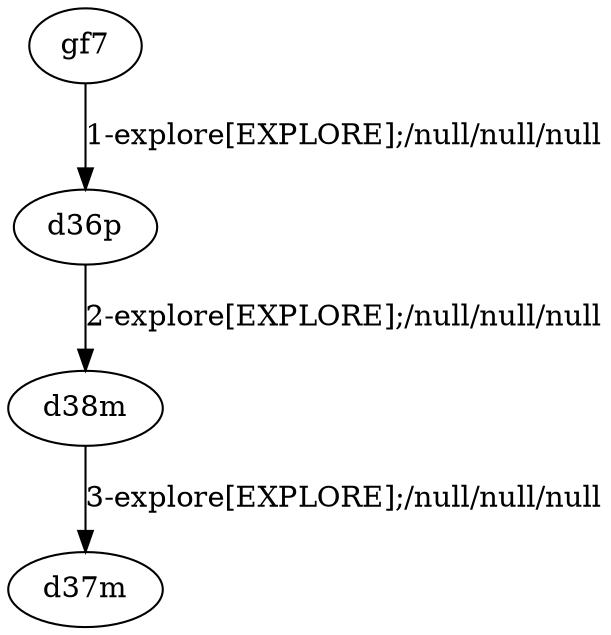# Total number of goals covered by this test: 1
# d38m --> d37m

digraph g {
"gf7" -> "d36p" [label = "1-explore[EXPLORE];/null/null/null"];
"d36p" -> "d38m" [label = "2-explore[EXPLORE];/null/null/null"];
"d38m" -> "d37m" [label = "3-explore[EXPLORE];/null/null/null"];
}